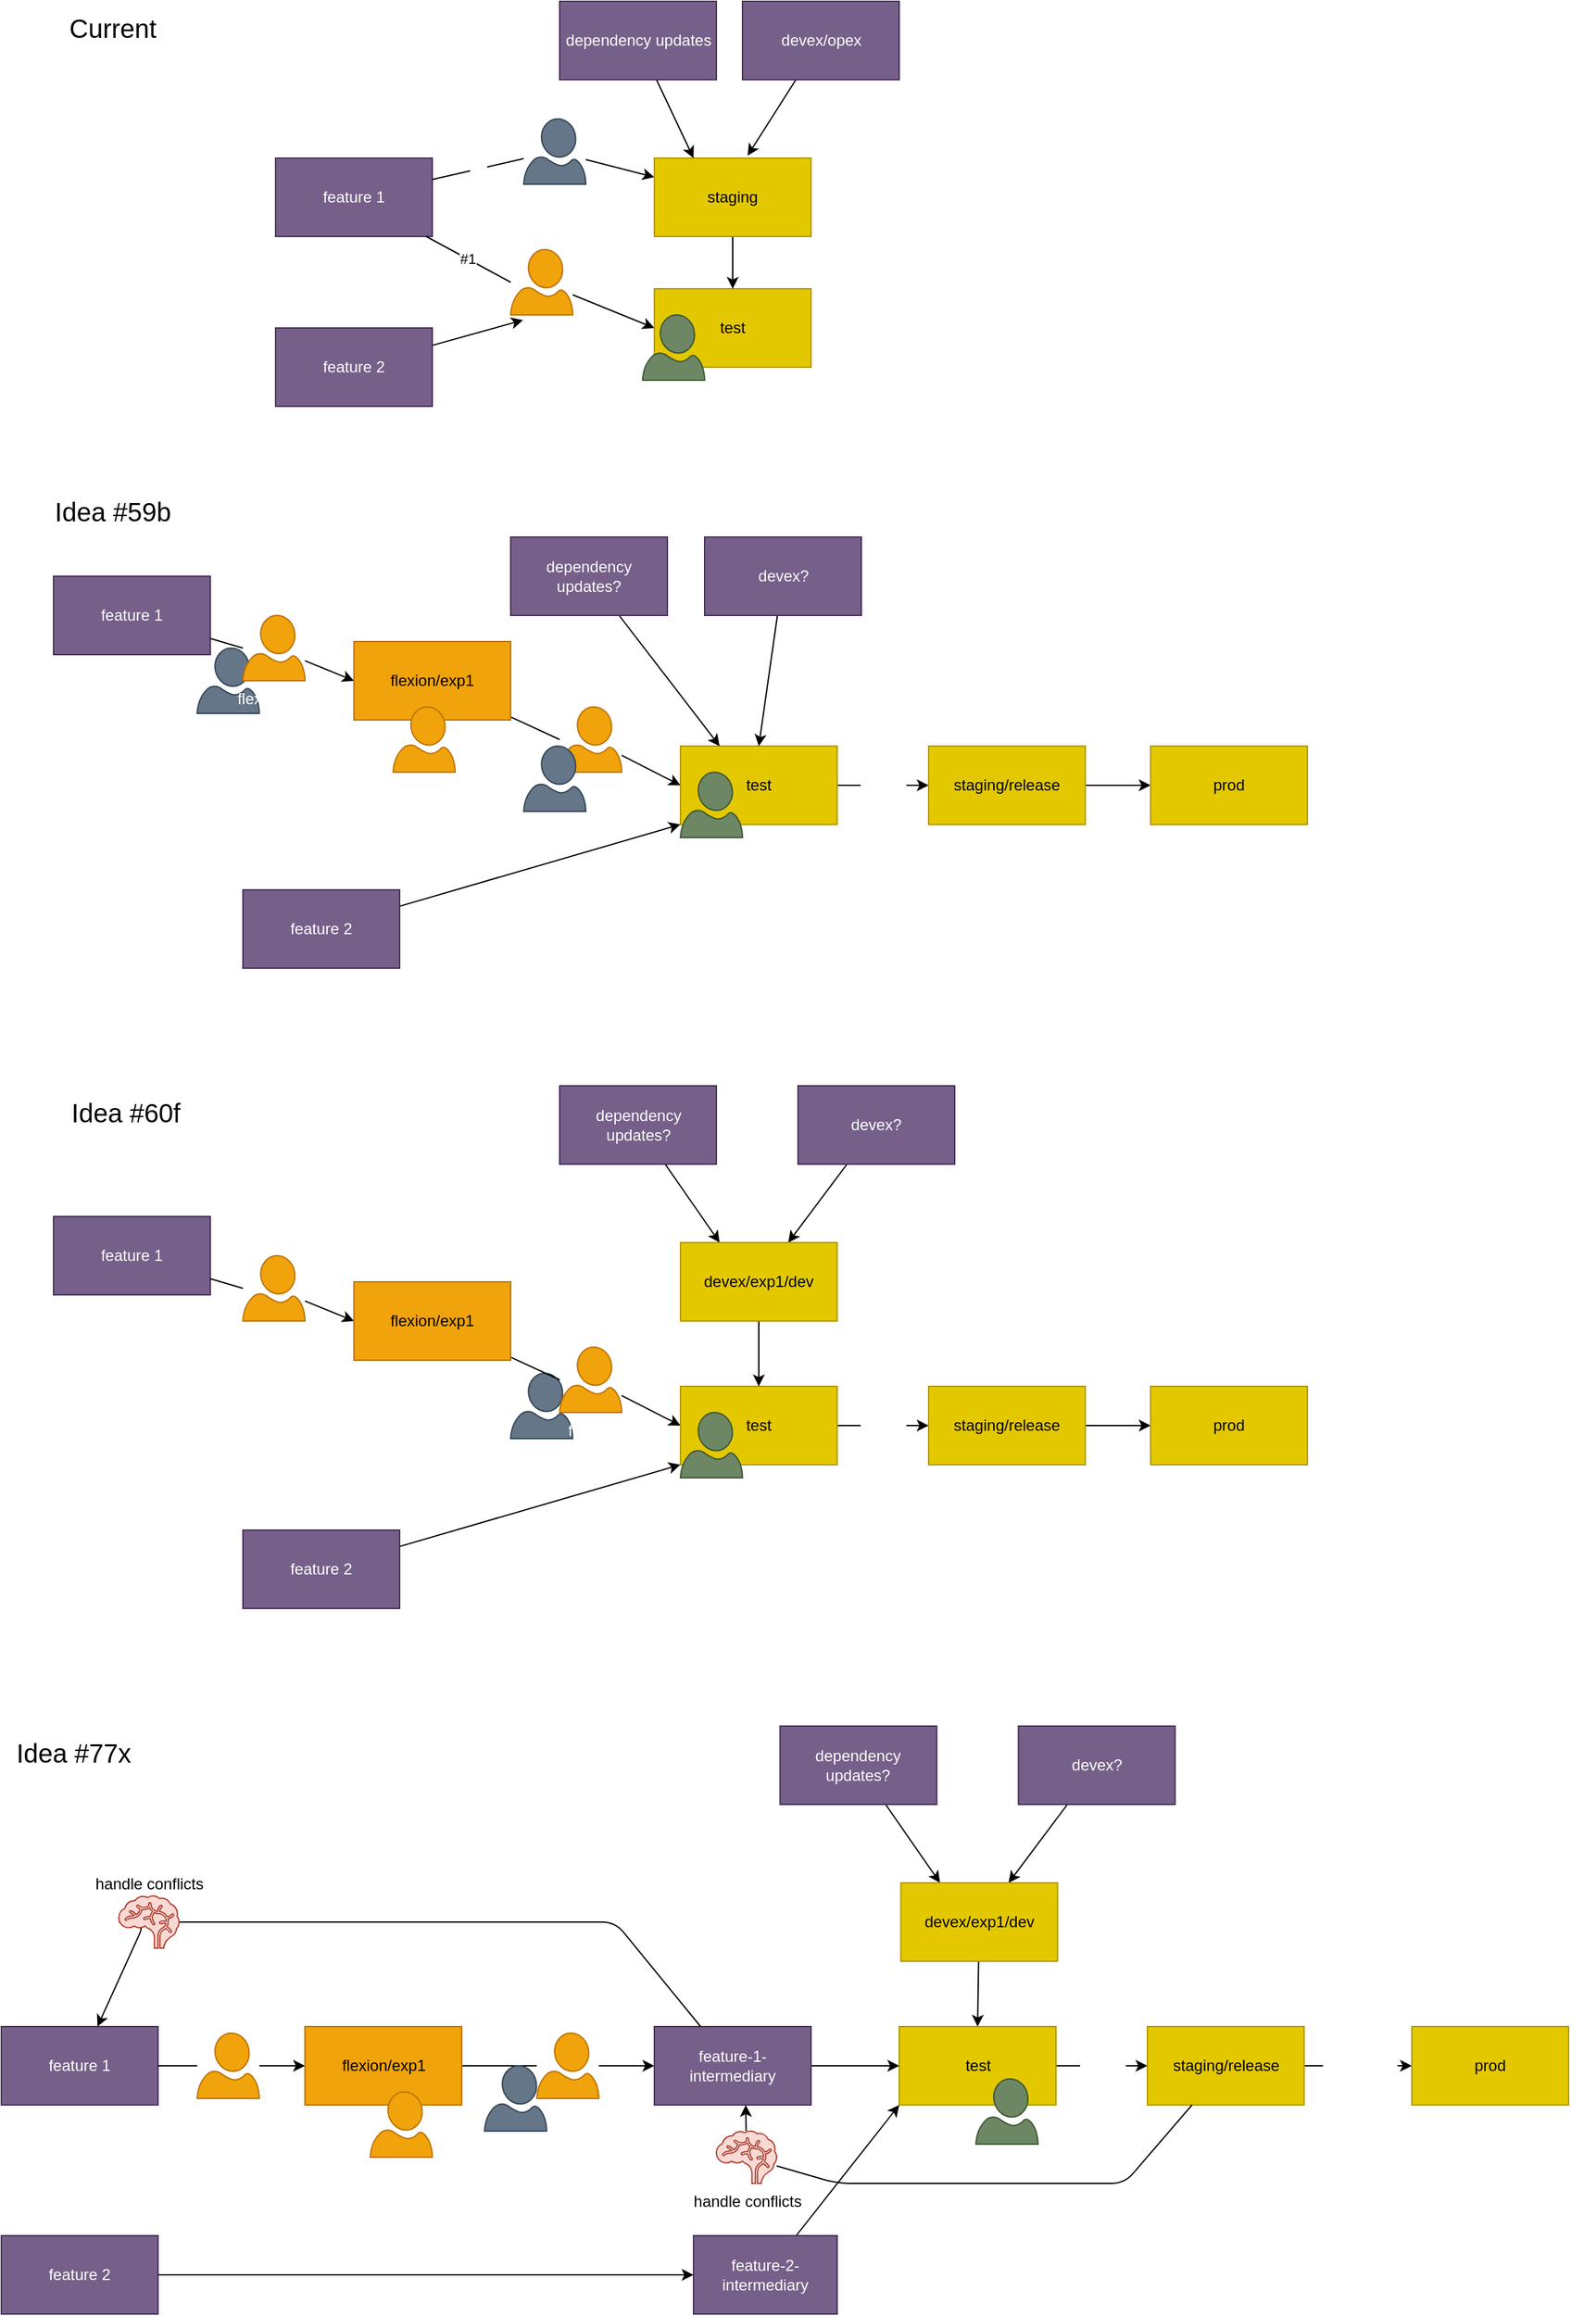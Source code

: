 <mxfile>
    <diagram id="F2tONFXF3S80tZAxkaJ6" name="Page-1">
        <mxGraphModel dx="2058" dy="584" grid="1" gridSize="10" guides="1" tooltips="1" connect="1" arrows="1" fold="1" page="1" pageScale="1" pageWidth="850" pageHeight="1100" math="0" shadow="0">
            <root>
                <mxCell id="0"/>
                <mxCell id="1" parent="0"/>
                <mxCell id="2" value="&lt;font style=&quot;font-size: 20px;&quot;&gt;Current&lt;/font&gt;" style="text;html=1;align=center;verticalAlign=middle;resizable=0;points=[];autosize=1;strokeColor=none;fillColor=none;" parent="1" vertex="1">
                    <mxGeometry x="-50" y="60" width="90" height="40" as="geometry"/>
                </mxCell>
                <mxCell id="3" value="&lt;font style=&quot;font-size: 20px;&quot;&gt;Idea #59b&lt;/font&gt;" style="text;html=1;align=center;verticalAlign=middle;resizable=0;points=[];autosize=1;strokeColor=none;fillColor=none;" parent="1" vertex="1">
                    <mxGeometry x="-60" y="430" width="110" height="40" as="geometry"/>
                </mxCell>
                <mxCell id="17" style="edgeStyle=none;html=1;entryX=0;entryY=0.5;entryDx=0;entryDy=0;startArrow=none;" parent="1" source="7" target="5" edge="1">
                    <mxGeometry relative="1" as="geometry"/>
                </mxCell>
                <mxCell id="23" style="edgeStyle=none;html=1;fontColor=#FFFFFF;startArrow=none;" parent="1" source="8" target="6" edge="1">
                    <mxGeometry relative="1" as="geometry"/>
                </mxCell>
                <mxCell id="4" value="feature 1" style="whiteSpace=wrap;html=1;fillColor=#76608a;fontColor=#ffffff;strokeColor=#432D57;" parent="1" vertex="1">
                    <mxGeometry x="120" y="180" width="120" height="60" as="geometry"/>
                </mxCell>
                <mxCell id="5" value="test" style="whiteSpace=wrap;html=1;fillColor=#e3c800;fontColor=#000000;strokeColor=#B09500;" parent="1" vertex="1">
                    <mxGeometry x="410" y="280" width="120" height="60" as="geometry"/>
                </mxCell>
                <mxCell id="37" style="edgeStyle=none;html=1;entryX=0.5;entryY=0;entryDx=0;entryDy=0;fontColor=#FFFFFF;" parent="1" source="6" target="5" edge="1">
                    <mxGeometry relative="1" as="geometry"/>
                </mxCell>
                <mxCell id="6" value="staging" style="whiteSpace=wrap;html=1;fillColor=#e3c800;fontColor=#000000;strokeColor=#B09500;" parent="1" vertex="1">
                    <mxGeometry x="410" y="180" width="120" height="60" as="geometry"/>
                </mxCell>
                <mxCell id="85" style="edgeStyle=none;html=1;entryX=0.199;entryY=1.08;entryDx=0;entryDy=0;entryPerimeter=0;fontSize=20;fontColor=#FFFFFF;" parent="1" source="10" target="7" edge="1">
                    <mxGeometry relative="1" as="geometry"/>
                </mxCell>
                <mxCell id="10" value="feature 2" style="whiteSpace=wrap;html=1;fillColor=#76608a;fontColor=#ffffff;strokeColor=#432D57;" parent="1" vertex="1">
                    <mxGeometry x="120" y="310" width="120" height="60" as="geometry"/>
                </mxCell>
                <mxCell id="19" value="tenille" style="verticalLabelPosition=bottom;html=1;verticalAlign=top;align=center;strokeColor=#3A5431;fillColor=#6d8764;shape=mxgraph.azure.user;fontColor=#ffffff;" parent="1" vertex="1">
                    <mxGeometry x="401" y="300" width="47.5" height="50" as="geometry"/>
                </mxCell>
                <mxCell id="24" value="#2" style="edgeStyle=none;html=1;fontColor=#FFFFFF;endArrow=none;" parent="1" source="4" target="8" edge="1">
                    <mxGeometry relative="1" as="geometry">
                        <mxPoint x="240" y="210" as="sourcePoint"/>
                        <mxPoint x="410" y="210" as="targetPoint"/>
                    </mxGeometry>
                </mxCell>
                <mxCell id="8" value="court eng" style="verticalLabelPosition=bottom;html=1;verticalAlign=top;align=center;strokeColor=#314354;fillColor=#647687;shape=mxgraph.azure.user;fontColor=#ffffff;" parent="1" vertex="1">
                    <mxGeometry x="310" y="150" width="47.5" height="50" as="geometry"/>
                </mxCell>
                <mxCell id="25" value="#1" style="edgeStyle=none;html=1;entryX=0;entryY=0.5;entryDx=0;entryDy=0;endArrow=none;" parent="1" source="4" target="7" edge="1">
                    <mxGeometry relative="1" as="geometry">
                        <mxPoint x="240" y="236.087" as="sourcePoint"/>
                        <mxPoint x="410" y="310" as="targetPoint"/>
                    </mxGeometry>
                </mxCell>
                <mxCell id="7" value="&lt;font color=&quot;#ffffff&quot;&gt;flexion&lt;/font&gt;" style="verticalLabelPosition=bottom;html=1;verticalAlign=top;align=center;strokeColor=#BD7000;fillColor=#f0a30a;shape=mxgraph.azure.user;fontColor=#000000;" parent="1" vertex="1">
                    <mxGeometry x="300" y="250" width="47.5" height="50" as="geometry"/>
                </mxCell>
                <mxCell id="26" style="edgeStyle=none;html=1;entryX=0;entryY=0.5;entryDx=0;entryDy=0;startArrow=none;" parent="1" source="36" target="29" edge="1">
                    <mxGeometry relative="1" as="geometry"/>
                </mxCell>
                <mxCell id="51" style="edgeStyle=none;html=1;entryX=0;entryY=0.5;entryDx=0;entryDy=0;fontColor=#FFFFFF;startArrow=none;" parent="1" source="52" target="47" edge="1">
                    <mxGeometry relative="1" as="geometry"/>
                </mxCell>
                <mxCell id="28" value="feature 1" style="whiteSpace=wrap;html=1;fillColor=#76608a;fontColor=#ffffff;strokeColor=#432D57;" parent="1" vertex="1">
                    <mxGeometry x="-50" y="500" width="120" height="60" as="geometry"/>
                </mxCell>
                <mxCell id="39" value="test&lt;br&gt;passes" style="edgeStyle=none;html=1;fontColor=#FFFFFF;" parent="1" source="29" target="38" edge="1">
                    <mxGeometry relative="1" as="geometry"/>
                </mxCell>
                <mxCell id="29" value="test" style="whiteSpace=wrap;html=1;fillColor=#e3c800;fontColor=#000000;strokeColor=#B09500;" parent="1" vertex="1">
                    <mxGeometry x="430" y="630" width="120" height="60" as="geometry"/>
                </mxCell>
                <mxCell id="40" style="edgeStyle=none;html=1;entryX=0;entryY=1;entryDx=0;entryDy=0;fontColor=#FFFFFF;" parent="1" source="31" target="29" edge="1">
                    <mxGeometry relative="1" as="geometry"/>
                </mxCell>
                <mxCell id="31" value="feature 2" style="whiteSpace=wrap;html=1;fillColor=#76608a;fontColor=#ffffff;strokeColor=#432D57;" parent="1" vertex="1">
                    <mxGeometry x="95" y="740" width="120" height="60" as="geometry"/>
                </mxCell>
                <mxCell id="32" value="tenille" style="verticalLabelPosition=bottom;html=1;verticalAlign=top;align=center;strokeColor=#3A5431;fillColor=#6d8764;shape=mxgraph.azure.user;fontColor=#ffffff;" parent="1" vertex="1">
                    <mxGeometry x="430" y="650" width="47.5" height="50" as="geometry"/>
                </mxCell>
                <mxCell id="34" value="court eng" style="verticalLabelPosition=bottom;html=1;verticalAlign=top;align=center;strokeColor=#314354;fillColor=#647687;shape=mxgraph.azure.user;fontColor=#ffffff;" parent="1" vertex="1">
                    <mxGeometry x="60" y="555" width="47.5" height="50" as="geometry"/>
                </mxCell>
                <mxCell id="35" value="" style="edgeStyle=none;html=1;entryX=0;entryY=0.5;entryDx=0;entryDy=0;endArrow=none;startArrow=none;" parent="1" source="47" target="36" edge="1">
                    <mxGeometry relative="1" as="geometry">
                        <mxPoint x="260" y="586.087" as="sourcePoint"/>
                        <mxPoint x="430" y="660" as="targetPoint"/>
                    </mxGeometry>
                </mxCell>
                <mxCell id="36" value="&lt;font color=&quot;#ffffff&quot;&gt;flexion&lt;/font&gt;" style="verticalLabelPosition=bottom;html=1;verticalAlign=top;align=center;strokeColor=#BD7000;fillColor=#f0a30a;shape=mxgraph.azure.user;fontColor=#000000;" parent="1" vertex="1">
                    <mxGeometry x="337.5" y="600" width="47.5" height="50" as="geometry"/>
                </mxCell>
                <mxCell id="46" style="edgeStyle=none;html=1;entryX=0;entryY=0.5;entryDx=0;entryDy=0;fontColor=#FFFFFF;" parent="1" source="38" target="45" edge="1">
                    <mxGeometry relative="1" as="geometry"/>
                </mxCell>
                <mxCell id="38" value="staging/release" style="whiteSpace=wrap;html=1;fillColor=#e3c800;fontColor=#000000;strokeColor=#B09500;" parent="1" vertex="1">
                    <mxGeometry x="620" y="630" width="120" height="60" as="geometry"/>
                </mxCell>
                <mxCell id="42" style="edgeStyle=none;html=1;entryX=0.5;entryY=0;entryDx=0;entryDy=0;fontColor=#FFFFFF;" parent="1" source="41" target="29" edge="1">
                    <mxGeometry relative="1" as="geometry"/>
                </mxCell>
                <mxCell id="41" value="devex?" style="whiteSpace=wrap;html=1;fillColor=#76608a;fontColor=#ffffff;strokeColor=#432D57;" parent="1" vertex="1">
                    <mxGeometry x="448.5" y="470" width="120" height="60" as="geometry"/>
                </mxCell>
                <mxCell id="44" style="edgeStyle=none;html=1;entryX=0.25;entryY=0;entryDx=0;entryDy=0;fontColor=#FFFFFF;" parent="1" source="43" target="29" edge="1">
                    <mxGeometry relative="1" as="geometry"/>
                </mxCell>
                <mxCell id="43" value="dependency updates?" style="whiteSpace=wrap;html=1;fillColor=#76608a;fontColor=#ffffff;strokeColor=#432D57;" parent="1" vertex="1">
                    <mxGeometry x="300" y="470" width="120" height="60" as="geometry"/>
                </mxCell>
                <mxCell id="45" value="prod" style="whiteSpace=wrap;html=1;fillColor=#e3c800;fontColor=#000000;strokeColor=#B09500;" parent="1" vertex="1">
                    <mxGeometry x="790" y="630" width="120" height="60" as="geometry"/>
                </mxCell>
                <mxCell id="47" value="flexion/exp1" style="whiteSpace=wrap;html=1;fillColor=#f0a30a;fontColor=#000000;strokeColor=#BD7000;" parent="1" vertex="1">
                    <mxGeometry x="180" y="550" width="120" height="60" as="geometry"/>
                </mxCell>
                <mxCell id="53" value="" style="edgeStyle=none;html=1;entryX=0;entryY=0.5;entryDx=0;entryDy=0;fontColor=#FFFFFF;endArrow=none;" parent="1" source="28" target="52" edge="1">
                    <mxGeometry relative="1" as="geometry">
                        <mxPoint x="130" y="561.818" as="sourcePoint"/>
                        <mxPoint x="180" y="580" as="targetPoint"/>
                    </mxGeometry>
                </mxCell>
                <mxCell id="52" value="&lt;font color=&quot;#ffffff&quot;&gt;flexion dev&lt;/font&gt;" style="verticalLabelPosition=bottom;html=1;verticalAlign=top;align=center;strokeColor=#BD7000;fillColor=#f0a30a;shape=mxgraph.azure.user;fontColor=#000000;" parent="1" vertex="1">
                    <mxGeometry x="95" y="530" width="47.5" height="50" as="geometry"/>
                </mxCell>
                <mxCell id="54" value="&lt;font style=&quot;font-size: 20px;&quot;&gt;Idea #60f&lt;/font&gt;" style="text;html=1;align=center;verticalAlign=middle;resizable=0;points=[];autosize=1;strokeColor=none;fillColor=none;" parent="1" vertex="1">
                    <mxGeometry x="-50" y="890" width="110" height="40" as="geometry"/>
                </mxCell>
                <mxCell id="55" style="edgeStyle=none;html=1;entryX=0;entryY=0.5;entryDx=0;entryDy=0;startArrow=none;" parent="1" source="65" target="59" edge="1">
                    <mxGeometry relative="1" as="geometry"/>
                </mxCell>
                <mxCell id="56" style="edgeStyle=none;html=1;entryX=0;entryY=0.5;entryDx=0;entryDy=0;fontColor=#FFFFFF;startArrow=none;" parent="1" source="75" target="73" edge="1">
                    <mxGeometry relative="1" as="geometry"/>
                </mxCell>
                <mxCell id="57" value="feature 1" style="whiteSpace=wrap;html=1;fillColor=#76608a;fontColor=#ffffff;strokeColor=#432D57;" parent="1" vertex="1">
                    <mxGeometry x="-50" y="990" width="120" height="60" as="geometry"/>
                </mxCell>
                <mxCell id="58" value="test&lt;br&gt;passes" style="edgeStyle=none;html=1;fontColor=#FFFFFF;" parent="1" source="59" target="67" edge="1">
                    <mxGeometry relative="1" as="geometry"/>
                </mxCell>
                <mxCell id="59" value="test" style="whiteSpace=wrap;html=1;fillColor=#e3c800;fontColor=#000000;strokeColor=#B09500;" parent="1" vertex="1">
                    <mxGeometry x="430" y="1120" width="120" height="60" as="geometry"/>
                </mxCell>
                <mxCell id="60" style="edgeStyle=none;html=1;entryX=0;entryY=1;entryDx=0;entryDy=0;fontColor=#FFFFFF;" parent="1" source="61" target="59" edge="1">
                    <mxGeometry relative="1" as="geometry"/>
                </mxCell>
                <mxCell id="61" value="feature 2" style="whiteSpace=wrap;html=1;fillColor=#76608a;fontColor=#ffffff;strokeColor=#432D57;" parent="1" vertex="1">
                    <mxGeometry x="95" y="1230" width="120" height="60" as="geometry"/>
                </mxCell>
                <mxCell id="62" value="tenille" style="verticalLabelPosition=bottom;html=1;verticalAlign=top;align=center;strokeColor=#3A5431;fillColor=#6d8764;shape=mxgraph.azure.user;fontColor=#ffffff;" parent="1" vertex="1">
                    <mxGeometry x="430" y="1140" width="47.5" height="50" as="geometry"/>
                </mxCell>
                <mxCell id="63" value="court eng" style="verticalLabelPosition=bottom;html=1;verticalAlign=top;align=center;strokeColor=#314354;fillColor=#647687;shape=mxgraph.azure.user;fontColor=#ffffff;" parent="1" vertex="1">
                    <mxGeometry x="300" y="1110" width="47.5" height="50" as="geometry"/>
                </mxCell>
                <mxCell id="64" value="" style="edgeStyle=none;html=1;entryX=0;entryY=0.5;entryDx=0;entryDy=0;endArrow=none;startArrow=none;" parent="1" source="73" target="65" edge="1">
                    <mxGeometry relative="1" as="geometry">
                        <mxPoint x="260" y="1076.087" as="sourcePoint"/>
                        <mxPoint x="430" y="1150" as="targetPoint"/>
                    </mxGeometry>
                </mxCell>
                <mxCell id="65" value="&lt;font color=&quot;#ffffff&quot;&gt;flexion&lt;/font&gt;" style="verticalLabelPosition=bottom;html=1;verticalAlign=top;align=center;strokeColor=#BD7000;fillColor=#f0a30a;shape=mxgraph.azure.user;fontColor=#000000;" parent="1" vertex="1">
                    <mxGeometry x="337.5" y="1090" width="47.5" height="50" as="geometry"/>
                </mxCell>
                <mxCell id="66" style="edgeStyle=none;html=1;entryX=0;entryY=0.5;entryDx=0;entryDy=0;fontColor=#FFFFFF;" parent="1" source="67" target="72" edge="1">
                    <mxGeometry relative="1" as="geometry"/>
                </mxCell>
                <mxCell id="67" value="staging/release" style="whiteSpace=wrap;html=1;fillColor=#e3c800;fontColor=#000000;strokeColor=#B09500;" parent="1" vertex="1">
                    <mxGeometry x="620" y="1120" width="120" height="60" as="geometry"/>
                </mxCell>
                <mxCell id="79" style="edgeStyle=none;html=1;fontColor=#FFFFFF;" parent="1" source="69" target="76" edge="1">
                    <mxGeometry relative="1" as="geometry"/>
                </mxCell>
                <mxCell id="69" value="devex?" style="whiteSpace=wrap;html=1;fillColor=#76608a;fontColor=#ffffff;strokeColor=#432D57;" parent="1" vertex="1">
                    <mxGeometry x="520" y="890" width="120" height="60" as="geometry"/>
                </mxCell>
                <mxCell id="78" style="edgeStyle=none;html=1;entryX=0.25;entryY=0;entryDx=0;entryDy=0;fontColor=#FFFFFF;" parent="1" source="71" target="76" edge="1">
                    <mxGeometry relative="1" as="geometry"/>
                </mxCell>
                <mxCell id="71" value="dependency updates?" style="whiteSpace=wrap;html=1;fillColor=#76608a;fontColor=#ffffff;strokeColor=#432D57;" parent="1" vertex="1">
                    <mxGeometry x="337.5" y="890" width="120" height="60" as="geometry"/>
                </mxCell>
                <mxCell id="72" value="prod" style="whiteSpace=wrap;html=1;fillColor=#e3c800;fontColor=#000000;strokeColor=#B09500;" parent="1" vertex="1">
                    <mxGeometry x="790" y="1120" width="120" height="60" as="geometry"/>
                </mxCell>
                <mxCell id="73" value="flexion/exp1" style="whiteSpace=wrap;html=1;fillColor=#f0a30a;fontColor=#000000;strokeColor=#BD7000;" parent="1" vertex="1">
                    <mxGeometry x="180" y="1040" width="120" height="60" as="geometry"/>
                </mxCell>
                <mxCell id="74" value="" style="edgeStyle=none;html=1;entryX=0;entryY=0.5;entryDx=0;entryDy=0;fontColor=#FFFFFF;endArrow=none;" parent="1" source="57" target="75" edge="1">
                    <mxGeometry relative="1" as="geometry">
                        <mxPoint x="130" y="1051.818" as="sourcePoint"/>
                        <mxPoint x="180" y="1070" as="targetPoint"/>
                    </mxGeometry>
                </mxCell>
                <mxCell id="75" value="&lt;font color=&quot;#ffffff&quot;&gt;flexion&lt;/font&gt;" style="verticalLabelPosition=bottom;html=1;verticalAlign=top;align=center;strokeColor=#BD7000;fillColor=#f0a30a;shape=mxgraph.azure.user;fontColor=#000000;" parent="1" vertex="1">
                    <mxGeometry x="95" y="1020" width="47.5" height="50" as="geometry"/>
                </mxCell>
                <mxCell id="80" style="edgeStyle=none;html=1;entryX=0.5;entryY=0;entryDx=0;entryDy=0;fontColor=#FFFFFF;" parent="1" source="76" target="59" edge="1">
                    <mxGeometry relative="1" as="geometry"/>
                </mxCell>
                <mxCell id="76" value="devex/exp1/dev" style="whiteSpace=wrap;html=1;fillColor=#e3c800;fontColor=#000000;strokeColor=#B09500;" parent="1" vertex="1">
                    <mxGeometry x="430" y="1010" width="120" height="60" as="geometry"/>
                </mxCell>
                <mxCell id="82" style="edgeStyle=none;html=1;entryX=0.595;entryY=-0.031;entryDx=0;entryDy=0;entryPerimeter=0;fontColor=#FFFFFF;" parent="1" source="81" target="6" edge="1">
                    <mxGeometry relative="1" as="geometry"/>
                </mxCell>
                <mxCell id="81" value="devex/opex" style="whiteSpace=wrap;html=1;fillColor=#76608a;fontColor=#ffffff;strokeColor=#432D57;" parent="1" vertex="1">
                    <mxGeometry x="477.5" y="60" width="120" height="60" as="geometry"/>
                </mxCell>
                <mxCell id="84" style="edgeStyle=none;html=1;entryX=0.25;entryY=0;entryDx=0;entryDy=0;fontColor=#FFFFFF;" parent="1" source="83" target="6" edge="1">
                    <mxGeometry relative="1" as="geometry"/>
                </mxCell>
                <mxCell id="83" value="dependency updates" style="whiteSpace=wrap;html=1;fillColor=#76608a;fontColor=#ffffff;strokeColor=#432D57;" parent="1" vertex="1">
                    <mxGeometry x="337.5" y="60" width="120" height="60" as="geometry"/>
                </mxCell>
                <mxCell id="87" value="&lt;ul&gt;&lt;li style=&quot;text-align: left;&quot;&gt;&lt;span style=&quot;background-color: initial;&quot;&gt;Does this really need the prod data set to be tested?&lt;/span&gt;&lt;/li&gt;&lt;li&gt;UX/UI Review?&lt;/li&gt;&lt;li&gt;Painpoint: Court Eng re-reviews entire PR into Test if it fails&lt;br&gt;&lt;br&gt;&lt;/li&gt;&lt;/ul&gt;" style="text;html=1;align=left;verticalAlign=middle;resizable=0;points=[];autosize=1;strokeColor=none;fillColor=none;fontSize=20;fontColor=#FFFFFF;" parent="1" vertex="1">
                    <mxGeometry x="540" y="315" width="590" height="170" as="geometry"/>
                </mxCell>
                <mxCell id="89" value="&lt;font color=&quot;#ffffff&quot;&gt;flexion ui/ux&lt;/font&gt;" style="verticalLabelPosition=bottom;html=1;verticalAlign=top;align=center;strokeColor=#BD7000;fillColor=#f0a30a;shape=mxgraph.azure.user;fontColor=#000000;" parent="1" vertex="1">
                    <mxGeometry x="210" y="600" width="47.5" height="50" as="geometry"/>
                </mxCell>
                <mxCell id="92" value="court eng" style="verticalLabelPosition=bottom;html=1;verticalAlign=top;align=center;strokeColor=#314354;fillColor=#647687;shape=mxgraph.azure.user;fontColor=#ffffff;" parent="1" vertex="1">
                    <mxGeometry x="310" y="630" width="47.5" height="50" as="geometry"/>
                </mxCell>
                <mxCell id="93" value="&lt;font style=&quot;font-size: 20px;&quot;&gt;Idea #77x&lt;/font&gt;" style="text;html=1;align=center;verticalAlign=middle;resizable=0;points=[];autosize=1;strokeColor=none;fillColor=none;" parent="1" vertex="1">
                    <mxGeometry x="-90" y="1380" width="110" height="40" as="geometry"/>
                </mxCell>
                <mxCell id="95" style="edgeStyle=none;html=1;entryX=0;entryY=0.5;entryDx=0;entryDy=0;fontColor=#FFFFFF;startArrow=none;" parent="1" source="114" target="112" edge="1">
                    <mxGeometry relative="1" as="geometry"/>
                </mxCell>
                <mxCell id="96" value="feature 1" style="whiteSpace=wrap;html=1;fillColor=#76608a;fontColor=#ffffff;strokeColor=#432D57;" parent="1" vertex="1">
                    <mxGeometry x="-90" y="1610" width="120" height="60" as="geometry"/>
                </mxCell>
                <mxCell id="97" value="test&lt;br&gt;passes" style="edgeStyle=none;html=1;fontColor=#FFFFFF;" parent="1" source="98" target="106" edge="1">
                    <mxGeometry relative="1" as="geometry"/>
                </mxCell>
                <mxCell id="98" value="test" style="whiteSpace=wrap;html=1;fillColor=#e3c800;fontColor=#000000;strokeColor=#B09500;" parent="1" vertex="1">
                    <mxGeometry x="597.5" y="1610" width="120" height="60" as="geometry"/>
                </mxCell>
                <mxCell id="101" value="tenille" style="verticalLabelPosition=bottom;html=1;verticalAlign=top;align=center;strokeColor=#3A5431;fillColor=#6d8764;shape=mxgraph.azure.user;fontColor=#ffffff;" parent="1" vertex="1">
                    <mxGeometry x="656.25" y="1650" width="47.5" height="50" as="geometry"/>
                </mxCell>
                <mxCell id="103" value="" style="edgeStyle=none;html=1;entryX=0;entryY=0.5;entryDx=0;entryDy=0;endArrow=none;startArrow=none;" parent="1" source="112" target="104" edge="1">
                    <mxGeometry relative="1" as="geometry">
                        <mxPoint x="250" y="1536.087" as="sourcePoint"/>
                        <mxPoint x="420" y="1610" as="targetPoint"/>
                    </mxGeometry>
                </mxCell>
                <mxCell id="120" style="edgeStyle=none;html=1;entryX=0;entryY=0.5;entryDx=0;entryDy=0;fontSize=20;fontColor=#FFFFFF;" parent="1" source="104" target="117" edge="1">
                    <mxGeometry relative="1" as="geometry"/>
                </mxCell>
                <mxCell id="104" value="&lt;font color=&quot;#ffffff&quot;&gt;flexion dev&lt;/font&gt;" style="verticalLabelPosition=bottom;html=1;verticalAlign=top;align=center;strokeColor=#BD7000;fillColor=#f0a30a;shape=mxgraph.azure.user;fontColor=#000000;" parent="1" vertex="1">
                    <mxGeometry x="320" y="1615" width="47.5" height="50" as="geometry"/>
                </mxCell>
                <mxCell id="105" value="deployment&lt;br&gt;window&lt;br&gt;opens" style="edgeStyle=none;html=1;entryX=0;entryY=0.5;entryDx=0;entryDy=0;fontColor=#FFFFFF;" parent="1" source="106" target="111" edge="1">
                    <mxGeometry x="0.03" relative="1" as="geometry">
                        <mxPoint as="offset"/>
                    </mxGeometry>
                </mxCell>
                <mxCell id="131" style="edgeStyle=none;html=1;startArrow=none;" edge="1" parent="1" source="141">
                    <mxGeometry relative="1" as="geometry">
                        <Array as="points"/>
                        <mxPoint x="480" y="1670" as="targetPoint"/>
                    </mxGeometry>
                </mxCell>
                <mxCell id="106" value="staging/release" style="whiteSpace=wrap;html=1;fillColor=#e3c800;fontColor=#000000;strokeColor=#B09500;" parent="1" vertex="1">
                    <mxGeometry x="787.5" y="1610" width="120" height="60" as="geometry"/>
                </mxCell>
                <mxCell id="111" value="prod" style="whiteSpace=wrap;html=1;fillColor=#e3c800;fontColor=#000000;strokeColor=#B09500;" parent="1" vertex="1">
                    <mxGeometry x="990" y="1610" width="120" height="60" as="geometry"/>
                </mxCell>
                <mxCell id="112" value="flexion/exp1" style="whiteSpace=wrap;html=1;fillColor=#f0a30a;fontColor=#000000;strokeColor=#BD7000;" parent="1" vertex="1">
                    <mxGeometry x="142.5" y="1610" width="120" height="60" as="geometry"/>
                </mxCell>
                <mxCell id="113" value="" style="edgeStyle=none;html=1;entryX=0;entryY=0.5;entryDx=0;entryDy=0;fontColor=#FFFFFF;endArrow=none;" parent="1" source="96" target="114" edge="1">
                    <mxGeometry relative="1" as="geometry">
                        <mxPoint x="120" y="1511.818" as="sourcePoint"/>
                        <mxPoint x="170" y="1530" as="targetPoint"/>
                    </mxGeometry>
                </mxCell>
                <mxCell id="114" value="&lt;font color=&quot;#ffffff&quot;&gt;flexion dev&lt;/font&gt;" style="verticalLabelPosition=bottom;html=1;verticalAlign=top;align=center;strokeColor=#BD7000;fillColor=#f0a30a;shape=mxgraph.azure.user;fontColor=#000000;" parent="1" vertex="1">
                    <mxGeometry x="60" y="1615" width="47.5" height="50" as="geometry"/>
                </mxCell>
                <mxCell id="115" value="&lt;font color=&quot;#ffffff&quot;&gt;flexion ui/ux&lt;/font&gt;" style="verticalLabelPosition=bottom;html=1;verticalAlign=top;align=center;strokeColor=#BD7000;fillColor=#f0a30a;shape=mxgraph.azure.user;fontColor=#000000;" parent="1" vertex="1">
                    <mxGeometry x="192.5" y="1660" width="47.5" height="50" as="geometry"/>
                </mxCell>
                <mxCell id="116" value="court eng" style="verticalLabelPosition=bottom;html=1;verticalAlign=top;align=center;strokeColor=#314354;fillColor=#647687;shape=mxgraph.azure.user;fontColor=#ffffff;" parent="1" vertex="1">
                    <mxGeometry x="280" y="1640" width="47.5" height="50" as="geometry"/>
                </mxCell>
                <mxCell id="119" style="edgeStyle=none;html=1;entryX=0;entryY=0.5;entryDx=0;entryDy=0;fontSize=20;fontColor=#FFFFFF;" parent="1" source="117" target="98" edge="1">
                    <mxGeometry relative="1" as="geometry"/>
                </mxCell>
                <mxCell id="132" style="edgeStyle=none;html=1;startArrow=none;" edge="1" parent="1" source="137" target="96">
                    <mxGeometry relative="1" as="geometry">
                        <Array as="points">
                            <mxPoint x="20" y="1530"/>
                        </Array>
                    </mxGeometry>
                </mxCell>
                <mxCell id="117" value="feature-1-intermediary" style="whiteSpace=wrap;html=1;fillColor=#76608a;fontColor=#ffffff;strokeColor=#432D57;" parent="1" vertex="1">
                    <mxGeometry x="410" y="1610" width="120" height="60" as="geometry"/>
                </mxCell>
                <mxCell id="124" style="edgeStyle=none;html=1;fontColor=#FFFFFF;" parent="1" source="125" target="128" edge="1">
                    <mxGeometry relative="1" as="geometry"/>
                </mxCell>
                <mxCell id="125" value="devex?" style="whiteSpace=wrap;html=1;fillColor=#76608a;fontColor=#ffffff;strokeColor=#432D57;" parent="1" vertex="1">
                    <mxGeometry x="688.75" y="1380" width="120" height="60" as="geometry"/>
                </mxCell>
                <mxCell id="126" style="edgeStyle=none;html=1;entryX=0.25;entryY=0;entryDx=0;entryDy=0;fontColor=#FFFFFF;" parent="1" source="127" target="128" edge="1">
                    <mxGeometry relative="1" as="geometry"/>
                </mxCell>
                <mxCell id="127" value="dependency updates?" style="whiteSpace=wrap;html=1;fillColor=#76608a;fontColor=#ffffff;strokeColor=#432D57;" parent="1" vertex="1">
                    <mxGeometry x="506.25" y="1380" width="120" height="60" as="geometry"/>
                </mxCell>
                <mxCell id="129" style="edgeStyle=none;html=1;entryX=0.5;entryY=0;entryDx=0;entryDy=0;fontSize=20;fontColor=#FFFFFF;" parent="1" source="128" target="98" edge="1">
                    <mxGeometry relative="1" as="geometry"/>
                </mxCell>
                <mxCell id="128" value="devex/exp1/dev" style="whiteSpace=wrap;html=1;fillColor=#e3c800;fontColor=#000000;strokeColor=#B09500;" parent="1" vertex="1">
                    <mxGeometry x="598.75" y="1500" width="120" height="60" as="geometry"/>
                </mxCell>
                <mxCell id="135" style="edgeStyle=none;html=1;entryX=0;entryY=0.5;entryDx=0;entryDy=0;" edge="1" parent="1" source="133" target="134">
                    <mxGeometry relative="1" as="geometry"/>
                </mxCell>
                <mxCell id="133" value="feature 2" style="whiteSpace=wrap;html=1;fillColor=#76608a;fontColor=#ffffff;strokeColor=#432D57;" vertex="1" parent="1">
                    <mxGeometry x="-90" y="1770" width="120" height="60" as="geometry"/>
                </mxCell>
                <mxCell id="136" style="edgeStyle=none;html=1;entryX=0;entryY=1;entryDx=0;entryDy=0;" edge="1" parent="1" source="134" target="98">
                    <mxGeometry relative="1" as="geometry"/>
                </mxCell>
                <mxCell id="134" value="feature-2-intermediary" style="whiteSpace=wrap;html=1;fillColor=#76608a;fontColor=#ffffff;strokeColor=#432D57;" vertex="1" parent="1">
                    <mxGeometry x="440" y="1770" width="110" height="60" as="geometry"/>
                </mxCell>
                <mxCell id="142" value="" style="edgeStyle=none;html=1;endArrow=none;" edge="1" parent="1" source="106" target="141">
                    <mxGeometry relative="1" as="geometry">
                        <Array as="points">
                            <mxPoint x="770" y="1730"/>
                            <mxPoint x="550" y="1730"/>
                        </Array>
                        <mxPoint x="480" y="1670" as="targetPoint"/>
                        <mxPoint x="821.667" y="1670" as="sourcePoint"/>
                    </mxGeometry>
                </mxCell>
                <mxCell id="141" value="handle conflicts" style="shape=mxgraph.signs.healthcare.brain;html=1;pointerEvents=1;fillColor=#fad9d5;strokeColor=#ae4132;verticalLabelPosition=bottom;verticalAlign=top;align=center;" vertex="1" parent="1">
                    <mxGeometry x="457.5" y="1690" width="46.12" height="40" as="geometry"/>
                </mxCell>
                <mxCell id="144" value="" style="edgeStyle=none;html=1;endArrow=none;" edge="1" parent="1" source="117" target="137">
                    <mxGeometry relative="1" as="geometry">
                        <Array as="points">
                            <mxPoint x="380" y="1530"/>
                        </Array>
                        <mxPoint x="445.455" y="1610" as="sourcePoint"/>
                        <mxPoint x="-16.364" y="1610" as="targetPoint"/>
                    </mxGeometry>
                </mxCell>
                <mxCell id="137" value="handle conflicts" style="shape=mxgraph.signs.healthcare.brain;html=1;pointerEvents=1;fillColor=#fad9d5;strokeColor=#ae4132;verticalLabelPosition=top;verticalAlign=bottom;align=center;labelPosition=center;" vertex="1" parent="1">
                    <mxGeometry x="2.665e-15" y="1510" width="46.12" height="40" as="geometry"/>
                </mxCell>
            </root>
        </mxGraphModel>
    </diagram>
</mxfile>
